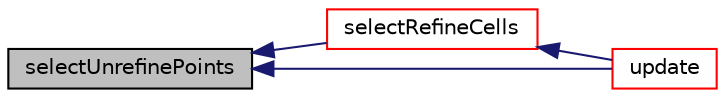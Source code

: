 digraph "selectUnrefinePoints"
{
  bgcolor="transparent";
  edge [fontname="Helvetica",fontsize="10",labelfontname="Helvetica",labelfontsize="10"];
  node [fontname="Helvetica",fontsize="10",shape=record];
  rankdir="LR";
  Node1 [label="selectUnrefinePoints",height=0.2,width=0.4,color="black", fillcolor="grey75", style="filled", fontcolor="black"];
  Node1 -> Node2 [dir="back",color="midnightblue",fontsize="10",style="solid",fontname="Helvetica"];
  Node2 [label="selectRefineCells",height=0.2,width=0.4,color="red",URL="$a00614.html#a9348fddb91823c074b781046aa0cd05c",tooltip="Subset candidate cells for refinement. "];
  Node2 -> Node3 [dir="back",color="midnightblue",fontsize="10",style="solid",fontname="Helvetica"];
  Node3 [label="update",height=0.2,width=0.4,color="red",URL="$a00614.html#aa2aac016e2bf7b5bd2b271786c2791aa",tooltip="Update the mesh for both mesh motion and topology change. "];
  Node1 -> Node3 [dir="back",color="midnightblue",fontsize="10",style="solid",fontname="Helvetica"];
}
